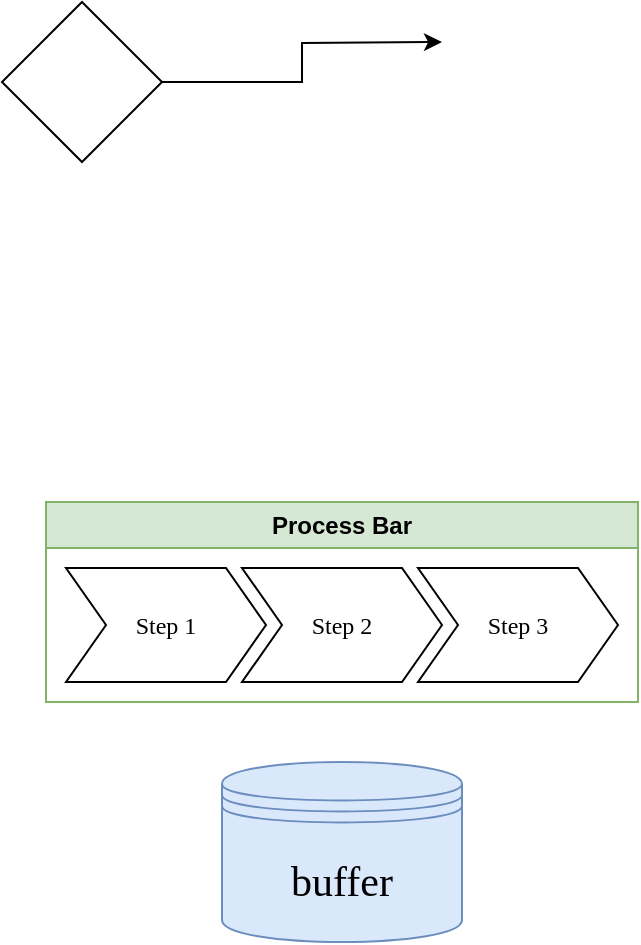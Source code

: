 <mxfile version="28.0.6">
  <diagram name="第 1 页" id="TKQtqlvTwD4mcy3bF1Sj">
    <mxGraphModel dx="1276" dy="835" grid="1" gridSize="10" guides="1" tooltips="1" connect="1" arrows="1" fold="1" page="1" pageScale="1" pageWidth="827" pageHeight="1169" math="0" shadow="0">
      <root>
        <mxCell id="0" />
        <mxCell id="1" parent="0" />
        <mxCell id="O7oUbsHne7BjcqXtXfIO-1" style="edgeStyle=orthogonalEdgeStyle;rounded=0;orthogonalLoop=1;jettySize=auto;html=1;" edge="1" parent="1" source="792T90WIG-p7Bz1Ce2Oh-1">
          <mxGeometry relative="1" as="geometry">
            <mxPoint x="340" y="190" as="targetPoint" />
          </mxGeometry>
        </mxCell>
        <mxCell id="792T90WIG-p7Bz1Ce2Oh-1" value="" style="rhombus;whiteSpace=wrap;html=1;" parent="1" vertex="1">
          <mxGeometry x="120" y="170" width="80" height="80" as="geometry" />
        </mxCell>
        <mxCell id="O7oUbsHne7BjcqXtXfIO-2" value="&lt;font style=&quot;font-size: 21px;&quot; face=&quot;Comic Sans MS&quot;&gt;buffer&lt;/font&gt;" style="shape=datastore;whiteSpace=wrap;html=1;fillColor=#dae8fc;strokeColor=#6c8ebf;" vertex="1" parent="1">
          <mxGeometry x="230" y="550" width="120" height="90" as="geometry" />
        </mxCell>
        <mxCell id="O7oUbsHne7BjcqXtXfIO-3" value="Process Bar" style="swimlane;childLayout=stackLayout;horizontal=1;fillColor=#d5e8d4;horizontalStack=1;resizeParent=1;resizeParentMax=0;resizeLast=0;collapsible=0;strokeColor=#82b366;stackBorder=10;stackSpacing=-12;resizable=1;align=center;points=[];whiteSpace=wrap;html=1;" vertex="1" parent="1">
          <mxGeometry x="142" y="420" width="296" height="100" as="geometry" />
        </mxCell>
        <mxCell id="O7oUbsHne7BjcqXtXfIO-4" value="&lt;font face=&quot;Comic Sans MS&quot;&gt;Step 1&lt;/font&gt;" style="shape=step;perimeter=stepPerimeter;fixedSize=1;points=[];whiteSpace=wrap;html=1;" vertex="1" parent="O7oUbsHne7BjcqXtXfIO-3">
          <mxGeometry x="10" y="33" width="100" height="57" as="geometry" />
        </mxCell>
        <mxCell id="O7oUbsHne7BjcqXtXfIO-5" value="&lt;font face=&quot;Comic Sans MS&quot;&gt;Step 2&lt;/font&gt;" style="shape=step;perimeter=stepPerimeter;fixedSize=1;points=[];whiteSpace=wrap;html=1;" vertex="1" parent="O7oUbsHne7BjcqXtXfIO-3">
          <mxGeometry x="98" y="33" width="100" height="57" as="geometry" />
        </mxCell>
        <mxCell id="O7oUbsHne7BjcqXtXfIO-6" value="&lt;font face=&quot;Comic Sans MS&quot;&gt;Step 3&lt;/font&gt;" style="shape=step;perimeter=stepPerimeter;fixedSize=1;points=[];whiteSpace=wrap;html=1;" vertex="1" parent="O7oUbsHne7BjcqXtXfIO-3">
          <mxGeometry x="186" y="33" width="100" height="57" as="geometry" />
        </mxCell>
      </root>
    </mxGraphModel>
  </diagram>
</mxfile>
